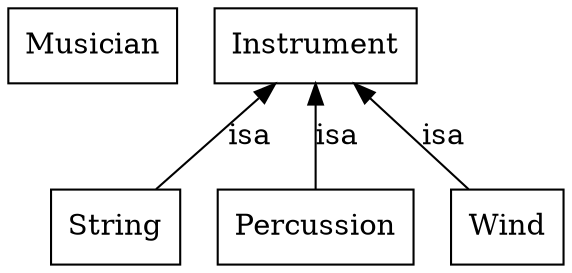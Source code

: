 digraph fn71112_topic09_ont {
	node [label="\N"];
	graph [bb="0,0,232,126"];
	Musician [label=Musician, shape=box, color="0.0,0.0,0.0", fontcolor="0.0,0.0,0.0", pos="33,108", width="0.91667", height="0.5"];
	Instrument [label=Instrument, shape=box, color="0.0,0.0,0.0", fontcolor="0.0,0.0,0.0", pos="121,108", width="1.0278", height="0.5"];
	String [label=String, shape=box, color="0.0,0.0,0.0", fontcolor="0.0,0.0,0.0", pos="37,18", width="0.75", height="0.5"];
	Percussion [label=Percussion, shape=box, color="0.0,0.0,0.0", fontcolor="0.0,0.0,0.0", pos="121,18", width="1.0833", height="0.5"];
	Wind [label=Wind, shape=box, color="0.0,0.0,0.0", fontcolor="0.0,0.0,0.0", pos="205,18", width="0.75", height="0.5"];
	Instrument -> String [dir=back, label=isa, color="0.0,0.0,0.0", fontcolor="0.0,0.0,0.0", pos="s,104,89.787 97.135,82.431 83.366,67.678 66.377,49.476 53.973,36.186", lp="94.5,63"];
	Instrument -> Percussion [dir=back, label=isa, color="0.0,0.0,0.0", fontcolor="0.0,0.0,0.0", pos="s,121,89.787 121,79.548 121,65.36 121,48.622 121,36.186", lp="128.5,63"];
	Instrument -> Wind [dir=back, label=isa, color="0.0,0.0,0.0", fontcolor="0.0,0.0,0.0", pos="s,138,89.787 144.86,82.431 158.63,67.678 175.62,49.476 188.03,36.186", lp="177.5,63"];
}
